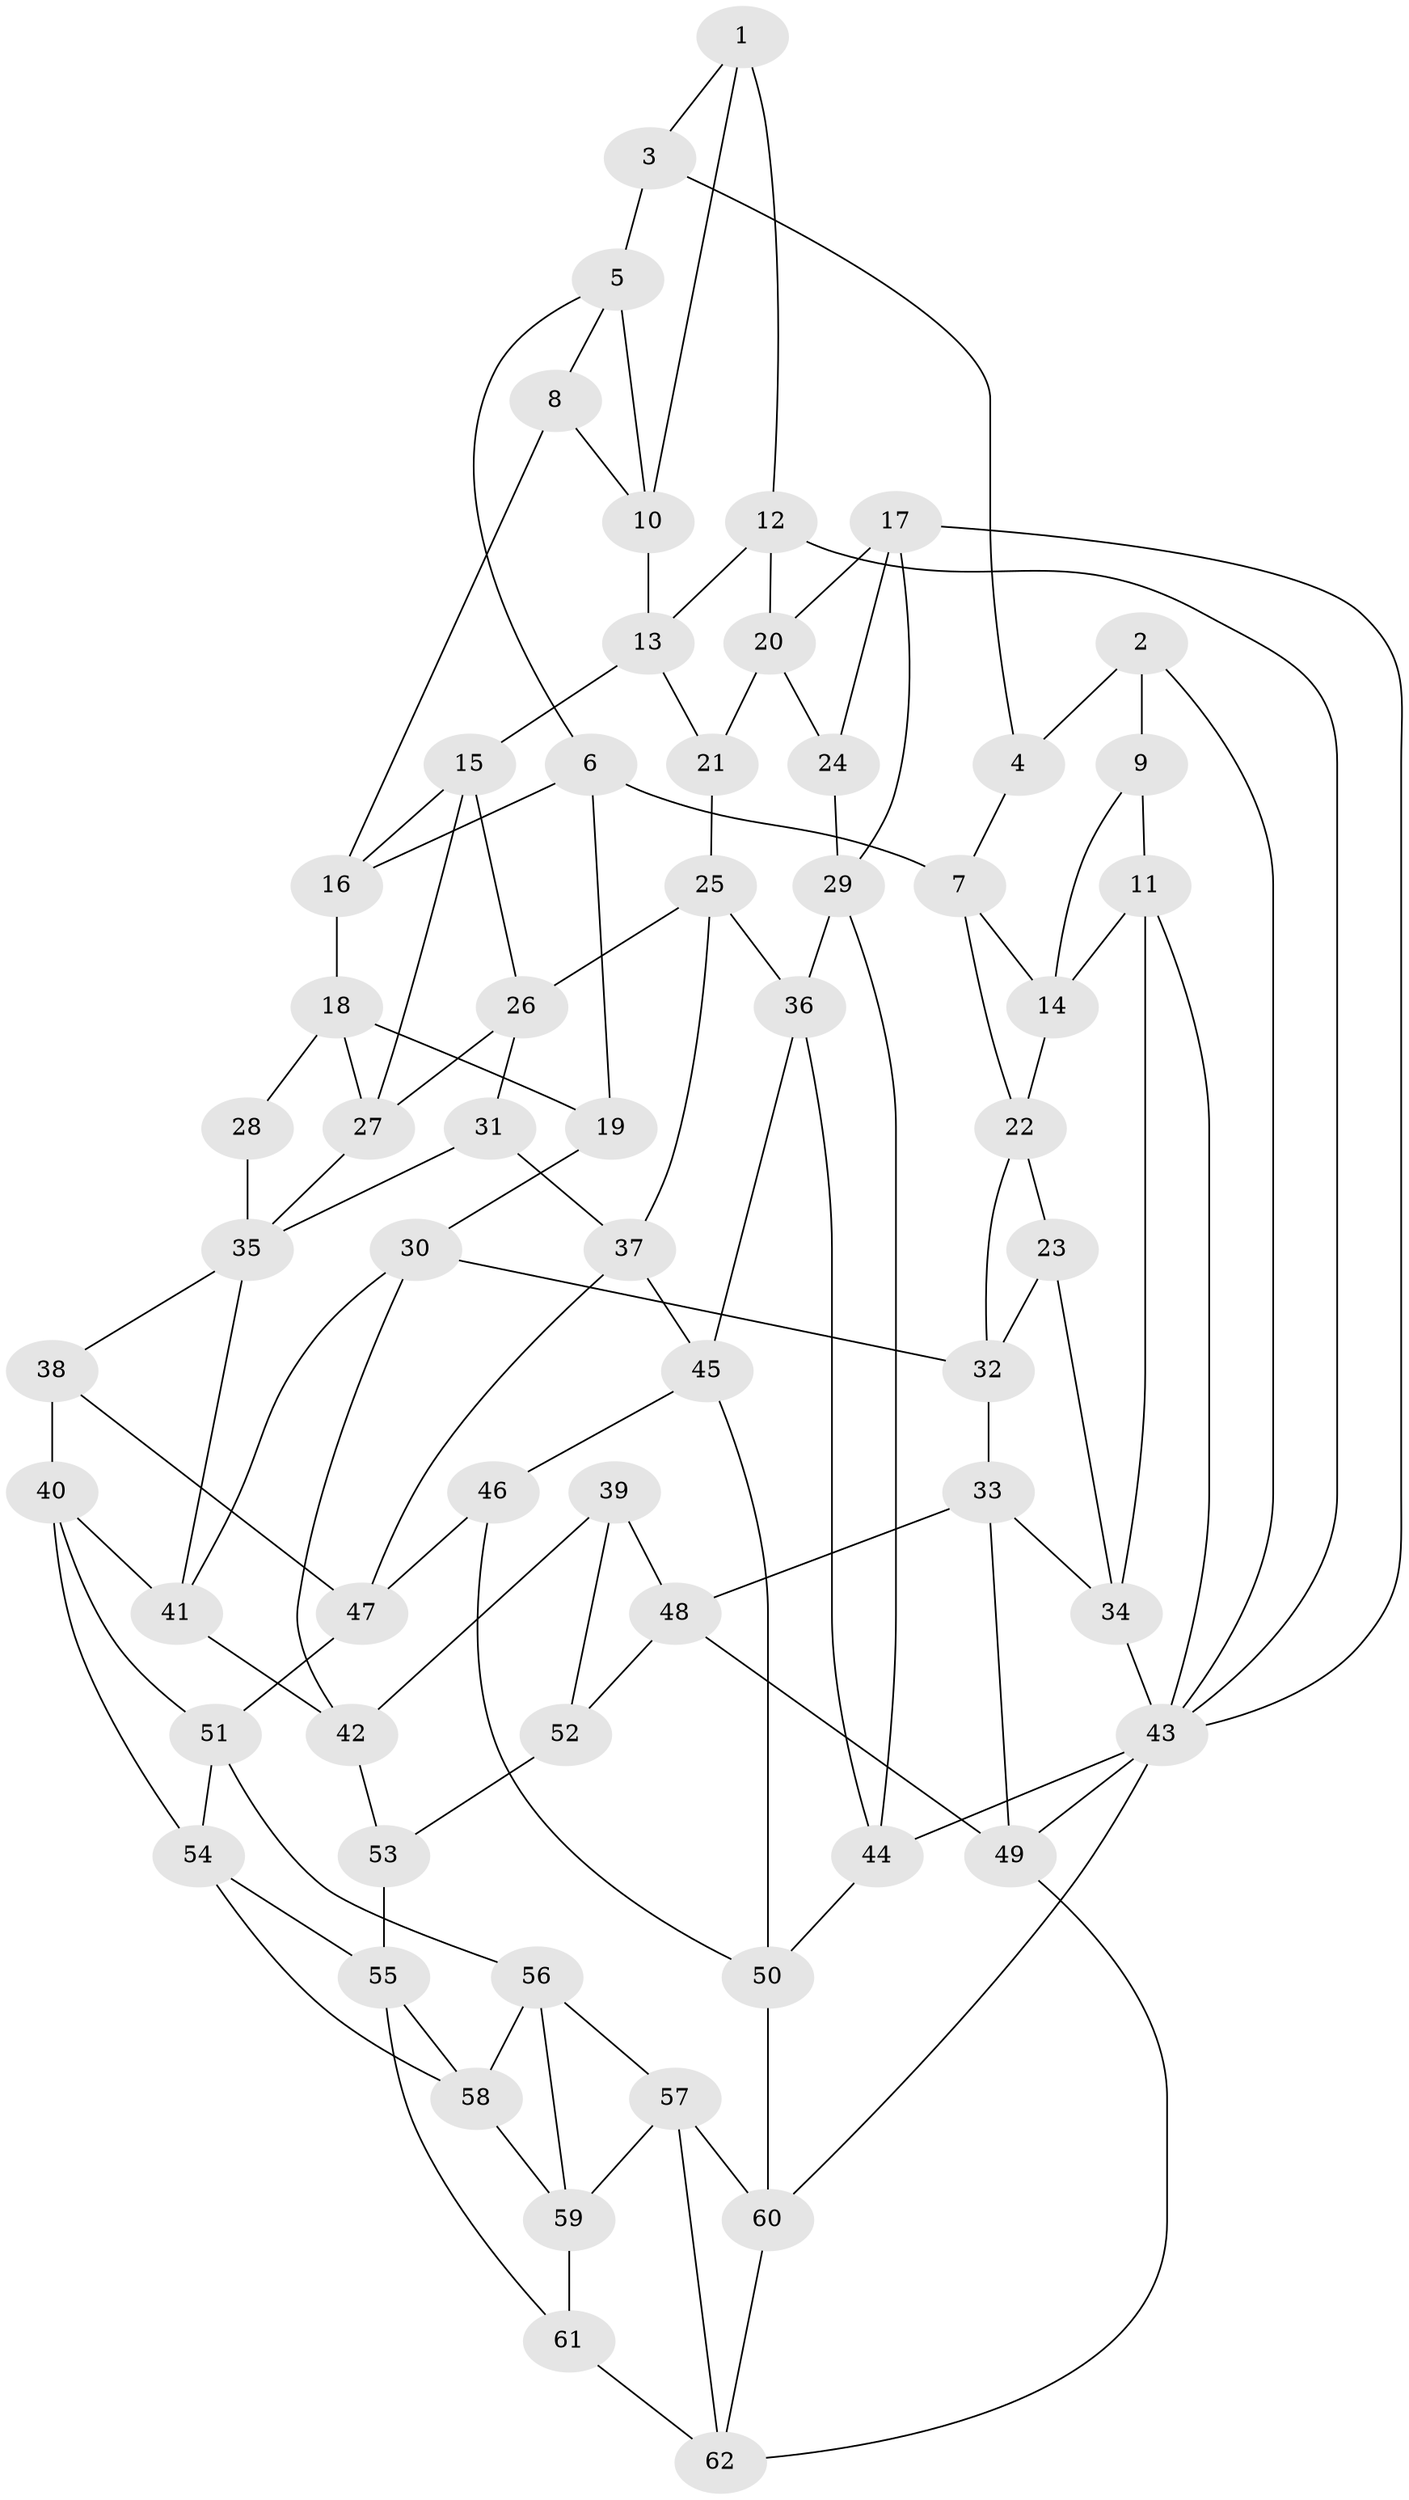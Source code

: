// original degree distribution, {3: 0.015873015873015872, 5: 0.5396825396825397, 4: 0.23015873015873015, 6: 0.21428571428571427}
// Generated by graph-tools (version 1.1) at 2025/51/03/09/25 03:51:11]
// undirected, 62 vertices, 117 edges
graph export_dot {
graph [start="1"]
  node [color=gray90,style=filled];
  1;
  2;
  3;
  4;
  5;
  6;
  7;
  8;
  9;
  10;
  11;
  12;
  13;
  14;
  15;
  16;
  17;
  18;
  19;
  20;
  21;
  22;
  23;
  24;
  25;
  26;
  27;
  28;
  29;
  30;
  31;
  32;
  33;
  34;
  35;
  36;
  37;
  38;
  39;
  40;
  41;
  42;
  43;
  44;
  45;
  46;
  47;
  48;
  49;
  50;
  51;
  52;
  53;
  54;
  55;
  56;
  57;
  58;
  59;
  60;
  61;
  62;
  1 -- 3 [weight=1.0];
  1 -- 10 [weight=1.0];
  1 -- 12 [weight=1.0];
  2 -- 4 [weight=1.0];
  2 -- 9 [weight=1.0];
  2 -- 43 [weight=1.0];
  3 -- 4 [weight=1.0];
  3 -- 5 [weight=1.0];
  4 -- 7 [weight=1.0];
  5 -- 6 [weight=1.0];
  5 -- 8 [weight=1.0];
  5 -- 10 [weight=1.0];
  6 -- 7 [weight=1.0];
  6 -- 16 [weight=1.0];
  6 -- 19 [weight=1.0];
  7 -- 14 [weight=1.0];
  7 -- 22 [weight=1.0];
  8 -- 10 [weight=1.0];
  8 -- 16 [weight=1.0];
  9 -- 11 [weight=1.0];
  9 -- 14 [weight=1.0];
  10 -- 13 [weight=1.0];
  11 -- 14 [weight=1.0];
  11 -- 34 [weight=1.0];
  11 -- 43 [weight=1.0];
  12 -- 13 [weight=1.0];
  12 -- 20 [weight=1.0];
  12 -- 43 [weight=1.0];
  13 -- 15 [weight=1.0];
  13 -- 21 [weight=1.0];
  14 -- 22 [weight=1.0];
  15 -- 16 [weight=1.0];
  15 -- 26 [weight=1.0];
  15 -- 27 [weight=1.0];
  16 -- 18 [weight=1.0];
  17 -- 20 [weight=1.0];
  17 -- 24 [weight=1.0];
  17 -- 29 [weight=1.0];
  17 -- 43 [weight=1.0];
  18 -- 19 [weight=1.0];
  18 -- 27 [weight=1.0];
  18 -- 28 [weight=1.0];
  19 -- 30 [weight=1.0];
  20 -- 21 [weight=1.0];
  20 -- 24 [weight=1.0];
  21 -- 25 [weight=1.0];
  22 -- 23 [weight=1.0];
  22 -- 32 [weight=1.0];
  23 -- 32 [weight=1.0];
  23 -- 34 [weight=1.0];
  24 -- 29 [weight=1.0];
  25 -- 26 [weight=1.0];
  25 -- 36 [weight=1.0];
  25 -- 37 [weight=1.0];
  26 -- 27 [weight=1.0];
  26 -- 31 [weight=1.0];
  27 -- 35 [weight=1.0];
  28 -- 35 [weight=2.0];
  29 -- 36 [weight=1.0];
  29 -- 44 [weight=1.0];
  30 -- 32 [weight=1.0];
  30 -- 41 [weight=1.0];
  30 -- 42 [weight=1.0];
  31 -- 35 [weight=1.0];
  31 -- 37 [weight=1.0];
  32 -- 33 [weight=1.0];
  33 -- 34 [weight=1.0];
  33 -- 48 [weight=1.0];
  33 -- 49 [weight=1.0];
  34 -- 43 [weight=1.0];
  35 -- 38 [weight=1.0];
  35 -- 41 [weight=1.0];
  36 -- 44 [weight=1.0];
  36 -- 45 [weight=1.0];
  37 -- 45 [weight=1.0];
  37 -- 47 [weight=1.0];
  38 -- 40 [weight=1.0];
  38 -- 47 [weight=1.0];
  39 -- 42 [weight=1.0];
  39 -- 48 [weight=1.0];
  39 -- 52 [weight=1.0];
  40 -- 41 [weight=1.0];
  40 -- 51 [weight=1.0];
  40 -- 54 [weight=1.0];
  41 -- 42 [weight=1.0];
  42 -- 53 [weight=1.0];
  43 -- 44 [weight=1.0];
  43 -- 49 [weight=1.0];
  43 -- 60 [weight=1.0];
  44 -- 50 [weight=1.0];
  45 -- 46 [weight=1.0];
  45 -- 50 [weight=1.0];
  46 -- 47 [weight=1.0];
  46 -- 50 [weight=1.0];
  47 -- 51 [weight=1.0];
  48 -- 49 [weight=1.0];
  48 -- 52 [weight=1.0];
  49 -- 62 [weight=1.0];
  50 -- 60 [weight=1.0];
  51 -- 54 [weight=1.0];
  51 -- 56 [weight=1.0];
  52 -- 53 [weight=2.0];
  53 -- 55 [weight=1.0];
  54 -- 55 [weight=1.0];
  54 -- 58 [weight=1.0];
  55 -- 58 [weight=1.0];
  55 -- 61 [weight=1.0];
  56 -- 57 [weight=1.0];
  56 -- 58 [weight=1.0];
  56 -- 59 [weight=1.0];
  57 -- 59 [weight=1.0];
  57 -- 60 [weight=1.0];
  57 -- 62 [weight=1.0];
  58 -- 59 [weight=1.0];
  59 -- 61 [weight=1.0];
  60 -- 62 [weight=1.0];
  61 -- 62 [weight=1.0];
}
